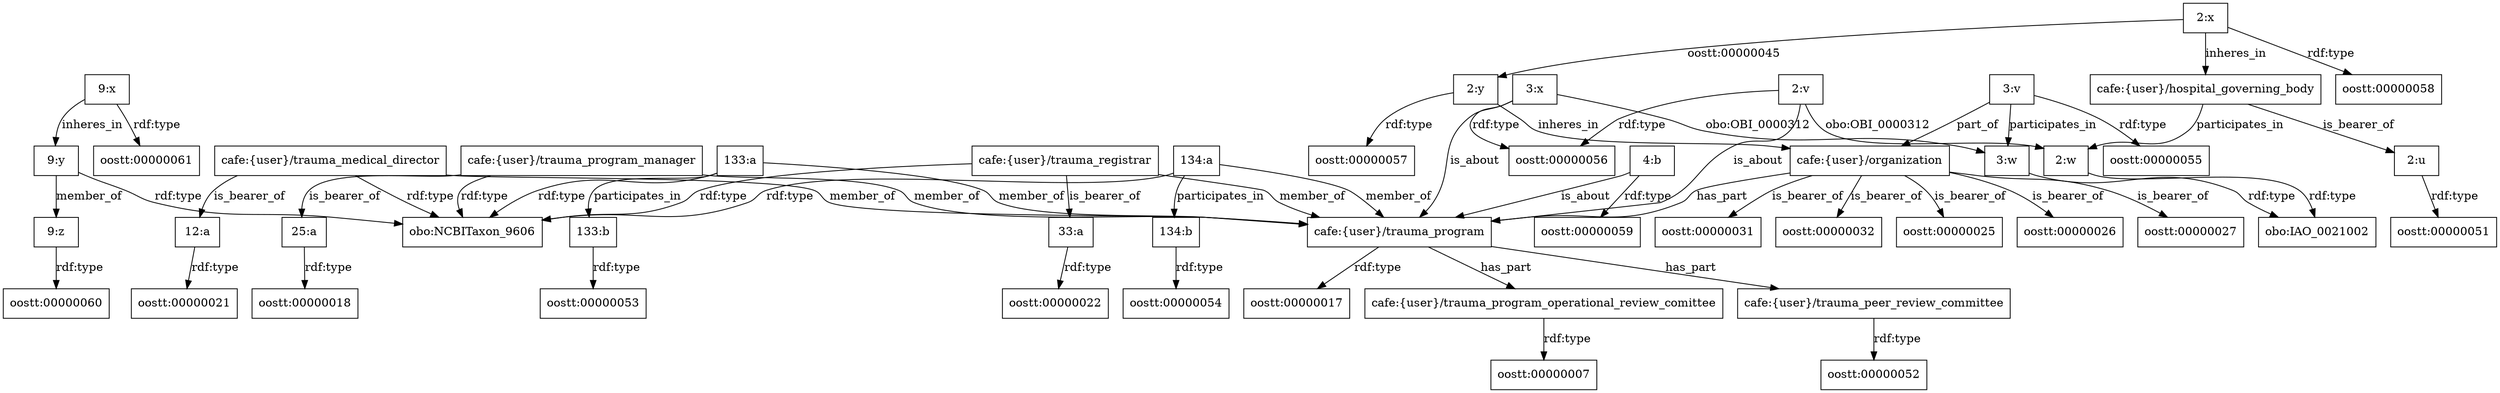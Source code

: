 digraph g { node [shape=rectangle];
"cafe:{user}/organization" -> "cafe:{user}/trauma_program" [label="has_part"]
"cafe:{user}/trauma_program" -> "oostt:00000017" [label="rdf:type"]
"cafe:{user}/organization" -> "oostt:00000025" [label="is_bearer_of"]
"cafe:{user}/organization" -> "oostt:00000026" [label="is_bearer_of"]
"cafe:{user}/organization" -> "oostt:00000027" [label="is_bearer_of"]
"cafe:{user}/organization" -> "oostt:00000031" [label="is_bearer_of"]
"cafe:{user}/organization" -> "oostt:00000032" [label="is_bearer_of"]
"cafe:{user}/trauma_medical_director" -> "cafe:{user}/trauma_program" [label="member_of"]
"cafe:{user}/trauma_medical_director" -> "obo:NCBITaxon_9606" [label="rdf:type"]
"cafe:{user}/trauma_medical_director" -> "12:a" [label="is_bearer_of"]
"12:a" -> "oostt:00000021" [label="rdf:type"]
"cafe:{user}/trauma_program_manager" -> "cafe:{user}/trauma_program" [label="member_of"]
"cafe:{user}/trauma_program_manager" -> "obo:NCBITaxon_9606" [label="rdf:type"]
"cafe:{user}/trauma_program_manager" -> "25:a" [label="is_bearer_of"]
"25:a" -> "oostt:00000018" [label="rdf:type"]
"cafe:{user}/trauma_registrar" -> "cafe:{user}/trauma_program" [label="member_of"]
"cafe:{user}/trauma_registrar" -> "obo:NCBITaxon_9606" [label="rdf:type"]
"cafe:{user}/trauma_registrar" -> "33:a" [label="is_bearer_of"]
"33:a" -> "oostt:00000022" [label="rdf:type"]
"cafe:{user}/trauma_program" -> "cafe:{user}/trauma_program_operational_review_comittee" [label="has_part"]
"cafe:{user}/trauma_program_operational_review_comittee" -> "oostt:00000007" [label="rdf:type"]
"cafe:{user}/trauma_program" -> "cafe:{user}/trauma_peer_review_committee" [label="has_part"]
"cafe:{user}/trauma_peer_review_committee" -> "oostt:00000052" [label="rdf:type"]
"133:a" -> "cafe:{user}/trauma_program" [label="member_of"]
"133:a" -> "obo:NCBITaxon_9606" [label="rdf:type"]
"133:a" -> "133:b" [label="participates_in"]
"133:b" -> "oostt:00000053" [label="rdf:type"]
"134:a" -> "cafe:{user}/trauma_program" [label="member_of"]
"134:a" -> "obo:NCBITaxon_9606" [label="rdf:type"]
"134:a" -> "134:b" [label="participates_in"]
"134:b" -> "oostt:00000054" [label="rdf:type"]
"2:y" -> "cafe:{user}/organization" [label="inheres_in"]
"2:y" -> "oostt:00000057" [label="rdf:type"]
"2:x" -> "2:y" [label="oostt:00000045"]
"2:x" -> "cafe:{user}/hospital_governing_body" [label="inheres_in"]
"2:x" -> "oostt:00000058" [label="rdf:type"]
"cafe:{user}/hospital_governing_body" -> "2:u" [label="is_bearer_of"]
"2:u" -> "oostt:00000051" [label="rdf:type"]
"cafe:{user}/hospital_governing_body" -> "2:w" [label="participates_in"]
"2:w" -> "obo:IAO_0021002" [label="rdf:type"]
"2:v" -> "2:w" [label="obo:OBI_0000312"]
"2:v" -> "oostt:00000056" [label="rdf:type"]
"2:v" -> "cafe:{user}/trauma_program" [label="is_about"]
"3:w" -> "obo:IAO_0021002" [label="rdf:type"]
"3:x" -> "3:w" [label="obo:OBI_0000312"]
"3:v" -> "oostt:00000055" [label="rdf:type"]
"3:v" -> "cafe:{user}/organization" [label="part_of"]
"3:v" -> "3:w" [label="participates_in"]
"3:x" -> "cafe:{user}/trauma_program" [label="is_about"]
"3:x" -> "oostt:00000056" [label="rdf:type"]
"4:b" -> "cafe:{user}/trauma_program" [label="is_about"]
"4:b" -> "oostt:00000059" [label="rdf:type"]
"9:x" -> "oostt:00000061" [label="rdf:type"]
"9:x" -> "9:y" [label="inheres_in"]
"9:y" -> "obo:NCBITaxon_9606" [label="rdf:type"]
"9:y" -> "9:z" [label="member_of"]
"9:z" -> "oostt:00000060" [label="rdf:type"]
}